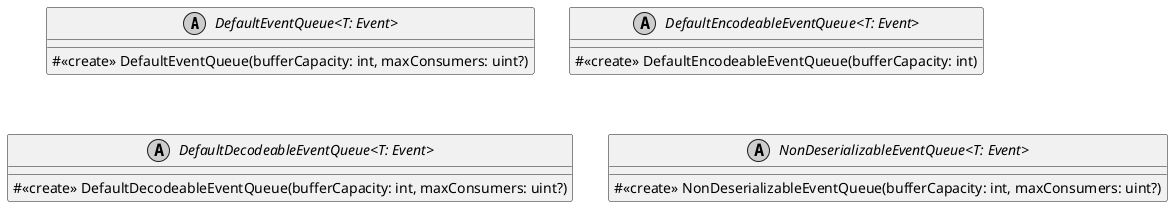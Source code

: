@startuml(id=default)
skinparam monochrome true
skinparam classAttributeIconSize 0

!startsub default
abstract class "DefaultEventQueue<T: Event>" {
    # <<create>> DefaultEventQueue(bufferCapacity: int, maxConsumers: uint?)
}

abstract class "DefaultEncodeableEventQueue<T: Event>" {
    # <<create>> DefaultEncodeableEventQueue(bufferCapacity: int)
}

abstract class "DefaultDecodeableEventQueue<T: Event>" {
    # <<create>> DefaultDecodeableEventQueue(bufferCapacity: int, maxConsumers: uint?)
}

abstract class "NonDeserializableEventQueue<T: Event>" {
    # <<create>> NonDeserializableEventQueue(bufferCapacity: int, maxConsumers: uint?)
}
!endsub
@enduml